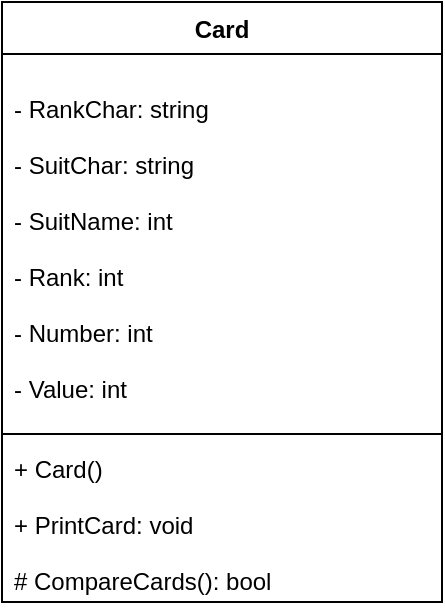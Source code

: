 <mxfile type="github" version="12.7.0"><diagram id="oN7-af--y2zvbbd9loYR" name="Page-1"><mxGraphModel grid="0" dx="1038" dy="576" gridSize="10" guides="1" tooltips="1" connect="1" arrows="1" fold="1" page="1" pageScale="1" pageWidth="850" pageHeight="1100" math="0" shadow="0"><root><mxCell id="0"/><mxCell id="1" parent="0"/><mxCell id="0jDxt32XzcJd9Jxw8Tnf-4" value="Card" parent="1" vertex="1" style="swimlane;fontStyle=1;align=center;verticalAlign=top;childLayout=stackLayout;horizontal=1;startSize=26;horizontalStack=0;resizeParent=1;resizeParentMax=0;resizeLast=0;collapsible=1;marginBottom=0;"><mxGeometry as="geometry" y="150" x="330" width="220" height="300"/></mxCell><mxCell id="0jDxt32XzcJd9Jxw8Tnf-5" value="&#10;- RankChar: string&#10;&#10;- SuitChar: string&#10;&#10;- SuitName: int&#10;&#10;- Rank: int&#10;&#10;- Number: int&#10;&#10;- Value: int&#10; " parent="0jDxt32XzcJd9Jxw8Tnf-4" vertex="1" style="text;strokeColor=none;fillColor=none;align=left;verticalAlign=top;spacingLeft=4;spacingRight=4;overflow=hidden;rotatable=0;points=[[0,0.5],[1,0.5]];portConstraint=eastwest;"><mxGeometry as="geometry" y="26" width="220" height="186"/></mxCell><mxCell id="0jDxt32XzcJd9Jxw8Tnf-6" value="" parent="0jDxt32XzcJd9Jxw8Tnf-4" vertex="1" style="line;strokeWidth=1;fillColor=none;align=left;verticalAlign=middle;spacingTop=-1;spacingLeft=3;spacingRight=3;rotatable=0;labelPosition=right;points=[];portConstraint=eastwest;"><mxGeometry as="geometry" y="212" width="220" height="8"/></mxCell><mxCell id="0jDxt32XzcJd9Jxw8Tnf-7" value="+ Card()&#10;&#10;+ PrintCard: void&#10;&#10;# CompareCards(): bool" parent="0jDxt32XzcJd9Jxw8Tnf-4" vertex="1" style="text;strokeColor=none;fillColor=none;align=left;verticalAlign=top;spacingLeft=4;spacingRight=4;overflow=hidden;rotatable=0;points=[[0,0.5],[1,0.5]];portConstraint=eastwest;"><mxGeometry as="geometry" y="220" width="220" height="80"/></mxCell></root></mxGraphModel></diagram></mxfile>